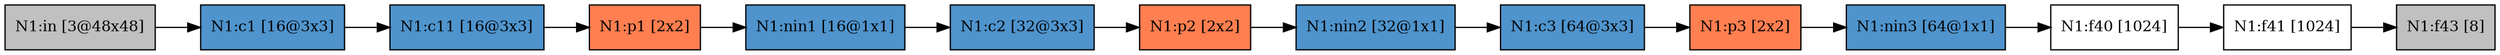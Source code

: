digraph N1 {
rankdir=LR;
in [label="N1:in [3@48x48]",style=filled,fontsize=12, fillcolor=gray,shape=box]
c1 [label="N1:c1 [16@3x3]",style=filled,fontsize=12, fillcolor=steelblue3,shape=box]
c11 [label="N1:c11 [16@3x3]",style=filled,fontsize=12, fillcolor=steelblue3,shape=box]
p1 [label="N1:p1 [2x2]",style=filled,fontsize=12, fillcolor=coral,shape=box]
nin1 [label="N1:nin1 [16@1x1]",style=filled,fontsize=12, fillcolor=steelblue3,shape=box]
c2 [label="N1:c2 [32@3x3]",style=filled,fontsize=12, fillcolor=steelblue3,shape=box]
p2 [label="N1:p2 [2x2]",style=filled,fontsize=12, fillcolor=coral,shape=box]
nin2 [label="N1:nin2 [32@1x1]",style=filled,fontsize=12, fillcolor=steelblue3,shape=box]
c3 [label="N1:c3 [64@3x3]",style=filled,fontsize=12, fillcolor=steelblue3,shape=box]
p3 [label="N1:p3 [2x2]",style=filled,fontsize=12, fillcolor=coral,shape=box]
nin3 [label="N1:nin3 [64@1x1]",style=filled,fontsize=12, fillcolor=steelblue3,shape=box]
f41 [label="N1:f41 [1024]",style=filled,fontsize=12, fillcolor=White,shape=box]
f43 [label="N1:f43 [8]",style=filled,fontsize=12, fillcolor=Gray,shape=box]
f40 [label="N1:f40 [1024]",style=filled,fontsize=12, fillcolor=White,shape=box]
in->c1
c1->c11
c11->p1
p1->nin1
nin1->c2
c2->p2
p2->nin2
nin2->c3
c3->p3
p3->nin3
nin3->f40
f41->f43
f40->f41
}
